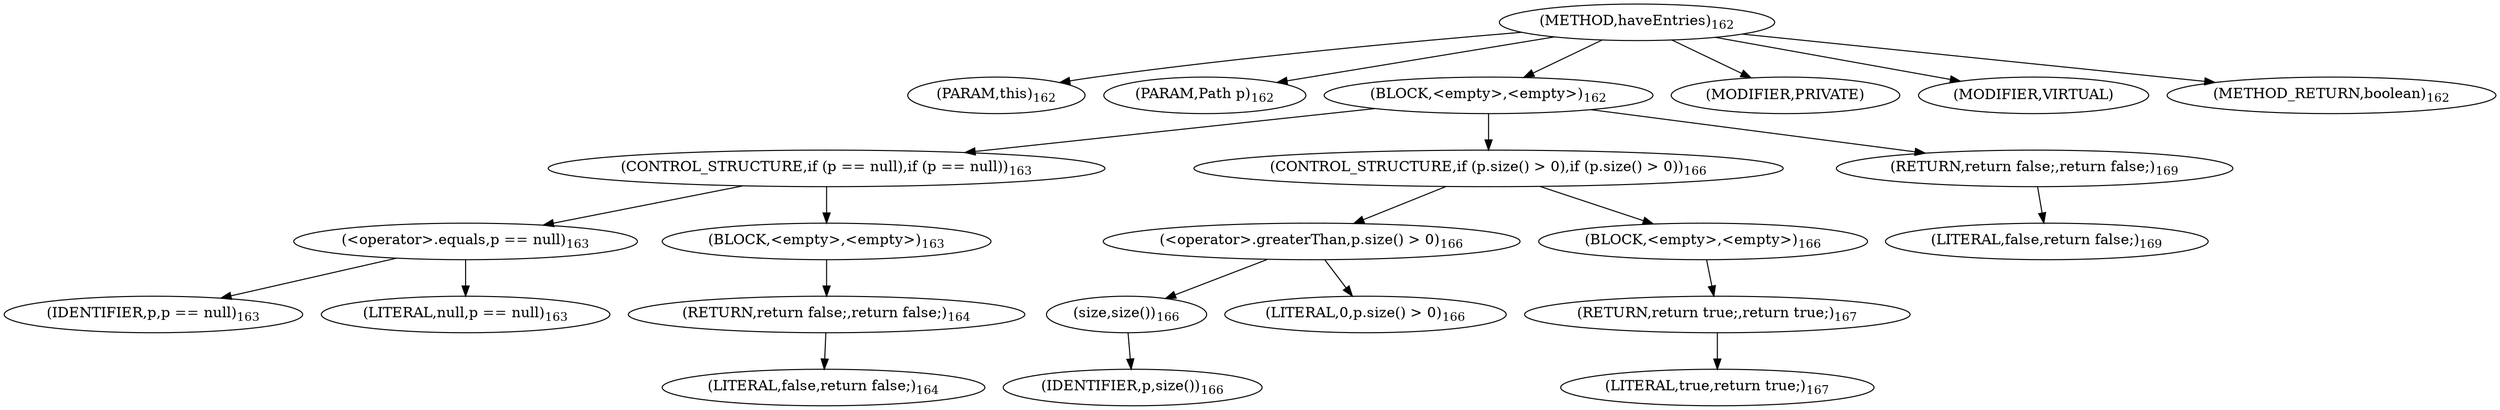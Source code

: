 digraph "haveEntries" {  
"316" [label = <(METHOD,haveEntries)<SUB>162</SUB>> ]
"317" [label = <(PARAM,this)<SUB>162</SUB>> ]
"318" [label = <(PARAM,Path p)<SUB>162</SUB>> ]
"319" [label = <(BLOCK,&lt;empty&gt;,&lt;empty&gt;)<SUB>162</SUB>> ]
"320" [label = <(CONTROL_STRUCTURE,if (p == null),if (p == null))<SUB>163</SUB>> ]
"321" [label = <(&lt;operator&gt;.equals,p == null)<SUB>163</SUB>> ]
"322" [label = <(IDENTIFIER,p,p == null)<SUB>163</SUB>> ]
"323" [label = <(LITERAL,null,p == null)<SUB>163</SUB>> ]
"324" [label = <(BLOCK,&lt;empty&gt;,&lt;empty&gt;)<SUB>163</SUB>> ]
"325" [label = <(RETURN,return false;,return false;)<SUB>164</SUB>> ]
"326" [label = <(LITERAL,false,return false;)<SUB>164</SUB>> ]
"327" [label = <(CONTROL_STRUCTURE,if (p.size() &gt; 0),if (p.size() &gt; 0))<SUB>166</SUB>> ]
"328" [label = <(&lt;operator&gt;.greaterThan,p.size() &gt; 0)<SUB>166</SUB>> ]
"329" [label = <(size,size())<SUB>166</SUB>> ]
"330" [label = <(IDENTIFIER,p,size())<SUB>166</SUB>> ]
"331" [label = <(LITERAL,0,p.size() &gt; 0)<SUB>166</SUB>> ]
"332" [label = <(BLOCK,&lt;empty&gt;,&lt;empty&gt;)<SUB>166</SUB>> ]
"333" [label = <(RETURN,return true;,return true;)<SUB>167</SUB>> ]
"334" [label = <(LITERAL,true,return true;)<SUB>167</SUB>> ]
"335" [label = <(RETURN,return false;,return false;)<SUB>169</SUB>> ]
"336" [label = <(LITERAL,false,return false;)<SUB>169</SUB>> ]
"337" [label = <(MODIFIER,PRIVATE)> ]
"338" [label = <(MODIFIER,VIRTUAL)> ]
"339" [label = <(METHOD_RETURN,boolean)<SUB>162</SUB>> ]
  "316" -> "317" 
  "316" -> "318" 
  "316" -> "319" 
  "316" -> "337" 
  "316" -> "338" 
  "316" -> "339" 
  "319" -> "320" 
  "319" -> "327" 
  "319" -> "335" 
  "320" -> "321" 
  "320" -> "324" 
  "321" -> "322" 
  "321" -> "323" 
  "324" -> "325" 
  "325" -> "326" 
  "327" -> "328" 
  "327" -> "332" 
  "328" -> "329" 
  "328" -> "331" 
  "329" -> "330" 
  "332" -> "333" 
  "333" -> "334" 
  "335" -> "336" 
}
